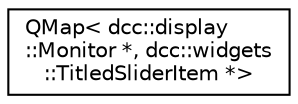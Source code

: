 digraph "类继承关系图"
{
  edge [fontname="Helvetica",fontsize="10",labelfontname="Helvetica",labelfontsize="10"];
  node [fontname="Helvetica",fontsize="10",shape=record];
  rankdir="LR";
  Node0 [label="QMap\< dcc::display\l::Monitor *, dcc::widgets\l::TitledSliderItem *\>",height=0.2,width=0.4,color="black", fillcolor="white", style="filled",URL="$class_q_map.html"];
}
